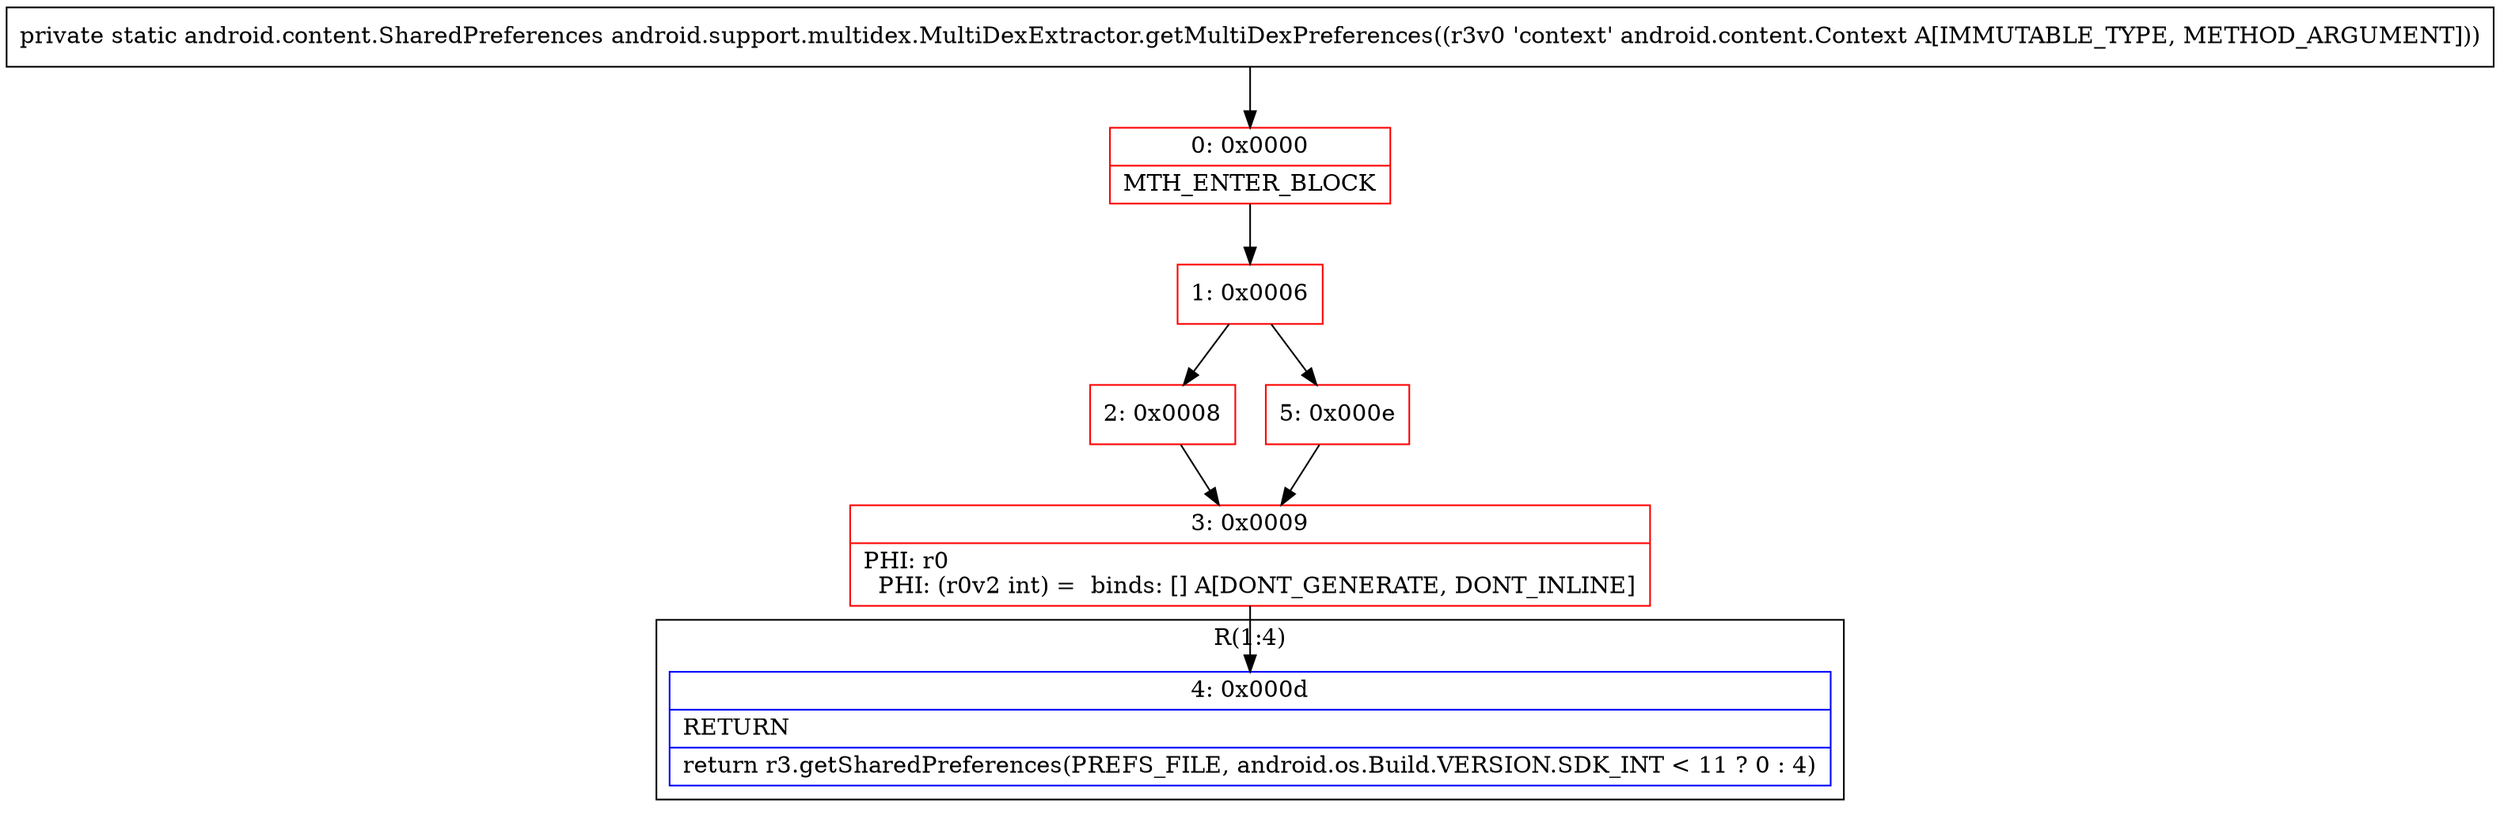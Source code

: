 digraph "CFG forandroid.support.multidex.MultiDexExtractor.getMultiDexPreferences(Landroid\/content\/Context;)Landroid\/content\/SharedPreferences;" {
subgraph cluster_Region_1193096693 {
label = "R(1:4)";
node [shape=record,color=blue];
Node_4 [shape=record,label="{4\:\ 0x000d|RETURN\l|return r3.getSharedPreferences(PREFS_FILE, android.os.Build.VERSION.SDK_INT \< 11 ? 0 : 4)\l}"];
}
Node_0 [shape=record,color=red,label="{0\:\ 0x0000|MTH_ENTER_BLOCK\l}"];
Node_1 [shape=record,color=red,label="{1\:\ 0x0006}"];
Node_2 [shape=record,color=red,label="{2\:\ 0x0008}"];
Node_3 [shape=record,color=red,label="{3\:\ 0x0009|PHI: r0 \l  PHI: (r0v2 int) =  binds: [] A[DONT_GENERATE, DONT_INLINE]\l}"];
Node_5 [shape=record,color=red,label="{5\:\ 0x000e}"];
MethodNode[shape=record,label="{private static android.content.SharedPreferences android.support.multidex.MultiDexExtractor.getMultiDexPreferences((r3v0 'context' android.content.Context A[IMMUTABLE_TYPE, METHOD_ARGUMENT])) }"];
MethodNode -> Node_0;
Node_0 -> Node_1;
Node_1 -> Node_2;
Node_1 -> Node_5;
Node_2 -> Node_3;
Node_3 -> Node_4;
Node_5 -> Node_3;
}

